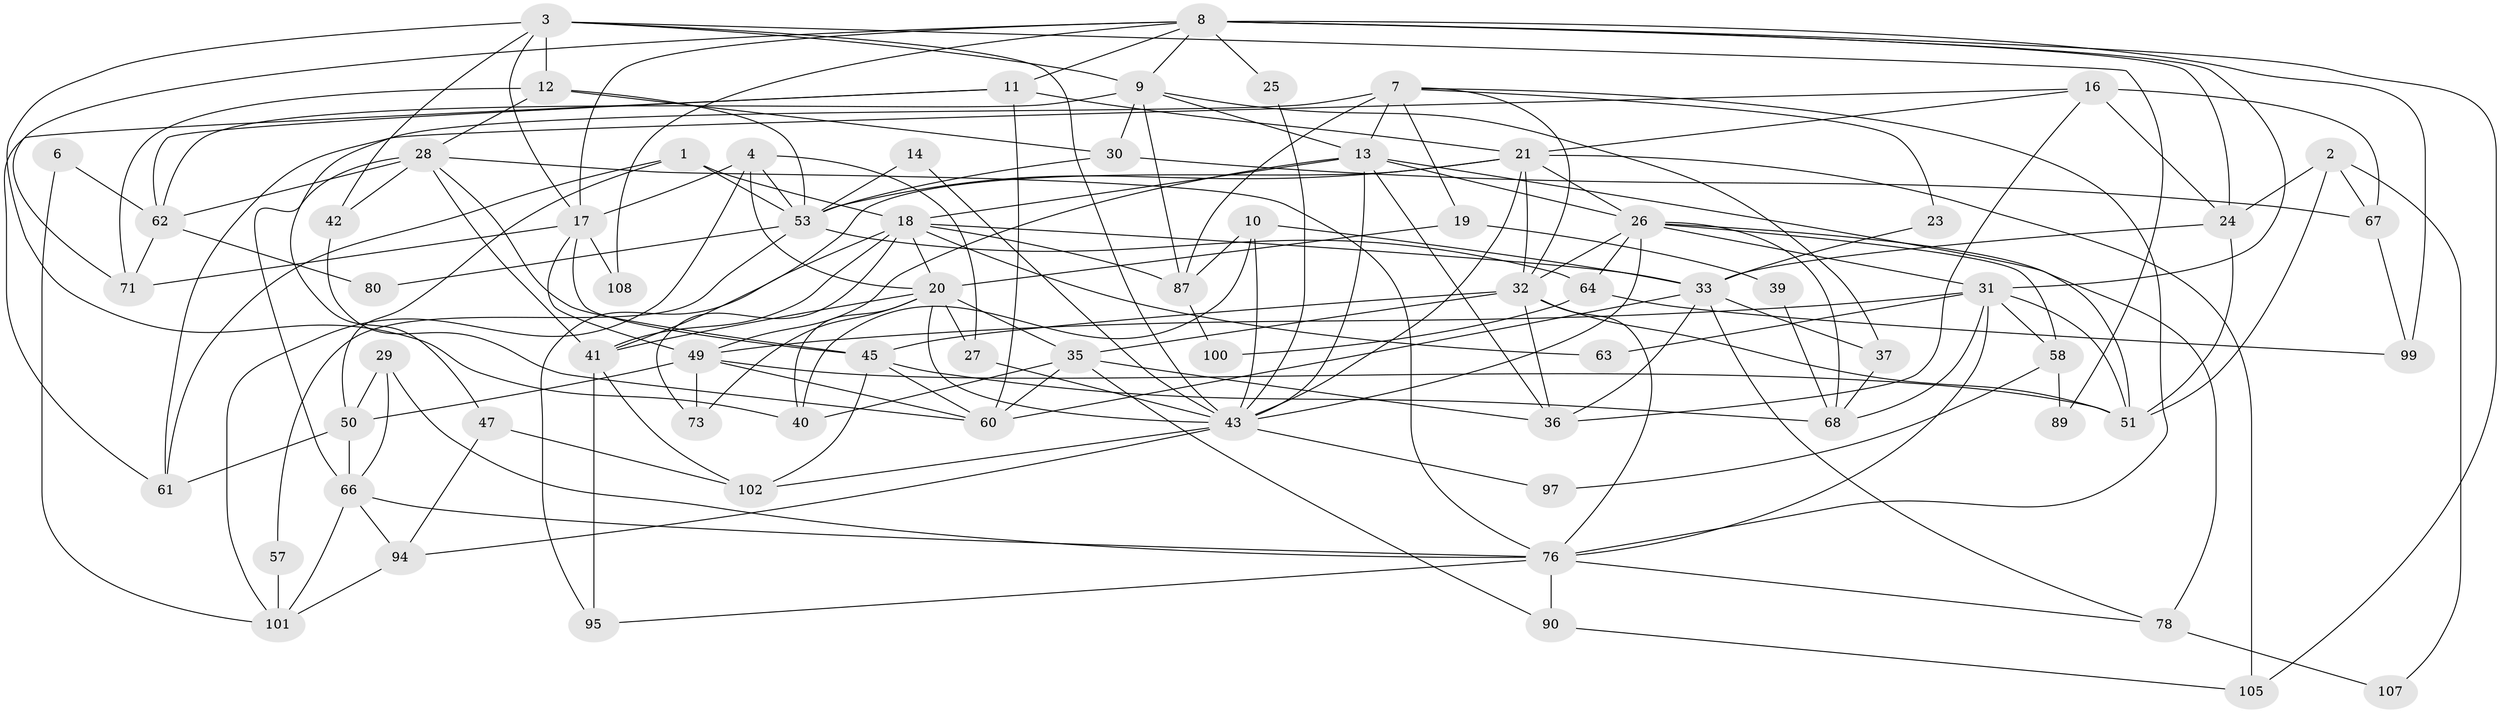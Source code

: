 // original degree distribution, {4: 0.27927927927927926, 3: 0.26126126126126126, 5: 0.16216216216216217, 2: 0.14414414414414414, 6: 0.08108108108108109, 7: 0.06306306306306306, 8: 0.009009009009009009}
// Generated by graph-tools (version 1.1) at 2025/41/03/06/25 10:41:53]
// undirected, 72 vertices, 176 edges
graph export_dot {
graph [start="1"]
  node [color=gray90,style=filled];
  1;
  2 [super="+5"];
  3 [super="+34"];
  4 [super="+70"];
  6;
  7 [super="+15"];
  8 [super="+98"];
  9 [super="+109"];
  10;
  11 [super="+106"];
  12 [super="+54"];
  13 [super="+91"];
  14;
  16 [super="+56"];
  17 [super="+38"];
  18 [super="+85"];
  19;
  20 [super="+22"];
  21 [super="+93"];
  23;
  24 [super="+96"];
  25;
  26 [super="+59"];
  27;
  28 [super="+82"];
  29;
  30 [super="+48"];
  31 [super="+83"];
  32 [super="+84"];
  33 [super="+77"];
  35 [super="+92"];
  36 [super="+46"];
  37;
  39;
  40;
  41 [super="+44"];
  42;
  43 [super="+52"];
  45 [super="+55"];
  47 [super="+104"];
  49 [super="+74"];
  50 [super="+75"];
  51 [super="+69"];
  53 [super="+110"];
  57;
  58 [super="+88"];
  60 [super="+72"];
  61 [super="+65"];
  62 [super="+103"];
  63;
  64;
  66 [super="+86"];
  67;
  68 [super="+81"];
  71;
  73;
  76 [super="+111"];
  78 [super="+79"];
  80;
  87;
  89;
  90;
  94;
  95;
  97;
  99;
  100;
  101;
  102;
  105;
  107;
  108;
  1 -- 53;
  1 -- 61;
  1 -- 50;
  1 -- 18;
  2 -- 24;
  2 -- 51;
  2 -- 67;
  2 -- 107;
  3 -- 42;
  3 -- 9;
  3 -- 12;
  3 -- 89;
  3 -- 40;
  3 -- 17;
  3 -- 43;
  4 -- 27;
  4 -- 17;
  4 -- 53;
  4 -- 101;
  4 -- 20;
  6 -- 101;
  6 -- 62;
  7 -- 32;
  7 -- 19;
  7 -- 23;
  7 -- 87;
  7 -- 47 [weight=2];
  7 -- 76;
  7 -- 13;
  8 -- 25;
  8 -- 71;
  8 -- 17;
  8 -- 105;
  8 -- 99;
  8 -- 9;
  8 -- 108;
  8 -- 31;
  8 -- 11;
  8 -- 24;
  9 -- 13;
  9 -- 30;
  9 -- 37;
  9 -- 87;
  9 -- 62 [weight=2];
  10 -- 87;
  10 -- 43;
  10 -- 40;
  10 -- 33;
  11 -- 61;
  11 -- 62;
  11 -- 60;
  11 -- 21;
  12 -- 28;
  12 -- 53;
  12 -- 30;
  12 -- 71;
  13 -- 36;
  13 -- 49;
  13 -- 26;
  13 -- 18;
  13 -- 43;
  13 -- 51;
  14 -- 53;
  14 -- 43;
  16 -- 24 [weight=2];
  16 -- 67;
  16 -- 36;
  16 -- 21;
  16 -- 61;
  17 -- 45;
  17 -- 108 [weight=2];
  17 -- 71;
  17 -- 49;
  18 -- 33;
  18 -- 63;
  18 -- 73;
  18 -- 87;
  18 -- 95;
  18 -- 20;
  18 -- 41;
  19 -- 20;
  19 -- 39;
  20 -- 40;
  20 -- 73;
  20 -- 27;
  20 -- 41;
  20 -- 43;
  20 -- 35;
  21 -- 26;
  21 -- 41;
  21 -- 43;
  21 -- 32;
  21 -- 53;
  21 -- 105;
  23 -- 33;
  24 -- 33;
  24 -- 51;
  25 -- 43;
  26 -- 68;
  26 -- 31;
  26 -- 43;
  26 -- 64;
  26 -- 58;
  26 -- 32;
  26 -- 78;
  27 -- 43;
  28 -- 62;
  28 -- 66;
  28 -- 41;
  28 -- 42;
  28 -- 76;
  28 -- 45;
  29 -- 50;
  29 -- 76;
  29 -- 66;
  30 -- 67;
  30 -- 53 [weight=2];
  31 -- 76;
  31 -- 51;
  31 -- 58 [weight=2];
  31 -- 63;
  31 -- 68;
  31 -- 49;
  32 -- 76;
  32 -- 36;
  32 -- 51;
  32 -- 35;
  32 -- 45;
  33 -- 36;
  33 -- 37;
  33 -- 60;
  33 -- 78;
  35 -- 60;
  35 -- 40;
  35 -- 90;
  35 -- 36;
  37 -- 68;
  39 -- 68;
  41 -- 102;
  41 -- 95;
  42 -- 60;
  43 -- 102;
  43 -- 97;
  43 -- 94;
  45 -- 102;
  45 -- 68;
  45 -- 60;
  47 -- 94;
  47 -- 102;
  49 -- 51;
  49 -- 50;
  49 -- 73;
  49 -- 60;
  50 -- 66;
  50 -- 61;
  53 -- 64;
  53 -- 80;
  53 -- 57;
  57 -- 101;
  58 -- 89;
  58 -- 97;
  62 -- 80;
  62 -- 71;
  64 -- 99;
  64 -- 100;
  66 -- 101;
  66 -- 94;
  66 -- 76;
  67 -- 99;
  76 -- 95;
  76 -- 90;
  76 -- 78;
  78 -- 107;
  87 -- 100;
  90 -- 105;
  94 -- 101;
}
